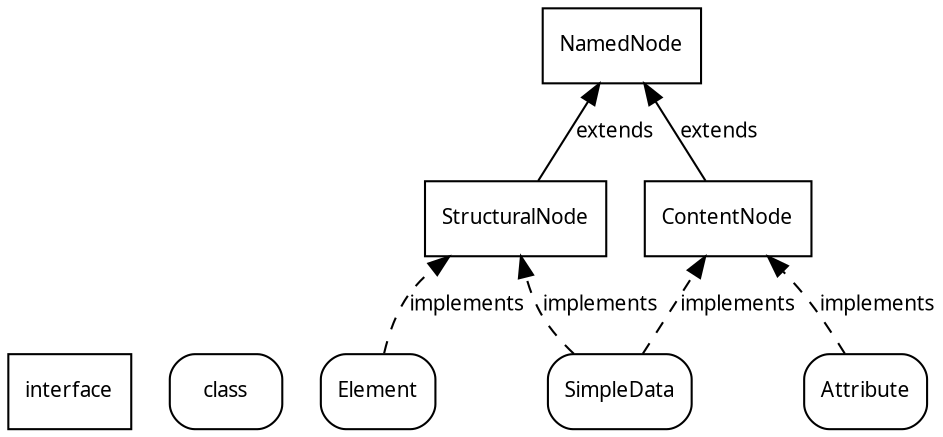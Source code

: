 digraph interfaces_nodes {
	rankdir = BT;
	node [shape = rectangle, fontname = "TeXGyrePagella-Regular", fontsize = 10];
	edge [fontname = "TeXGyrePagella-Regular", fontsize = 10];

	interface;
	class [style= rounded];
	NamedNode;
	StructuralNode;
	ContentNode;
	Element [style= rounded];
	SimpleData [style= rounded];
	Attribute [style= rounded];
	StructuralNode -> NamedNode [label = "extends"];
	ContentNode -> NamedNode [label = "extends"];
	Element -> StructuralNode [style = dashed, label = "implements"];
	SimpleData -> StructuralNode [style = dashed, label = "implements"];
	SimpleData -> ContentNode [style = dashed, label = "implements"];
	Attribute -> ContentNode [style = dashed, label = "implements"];
}